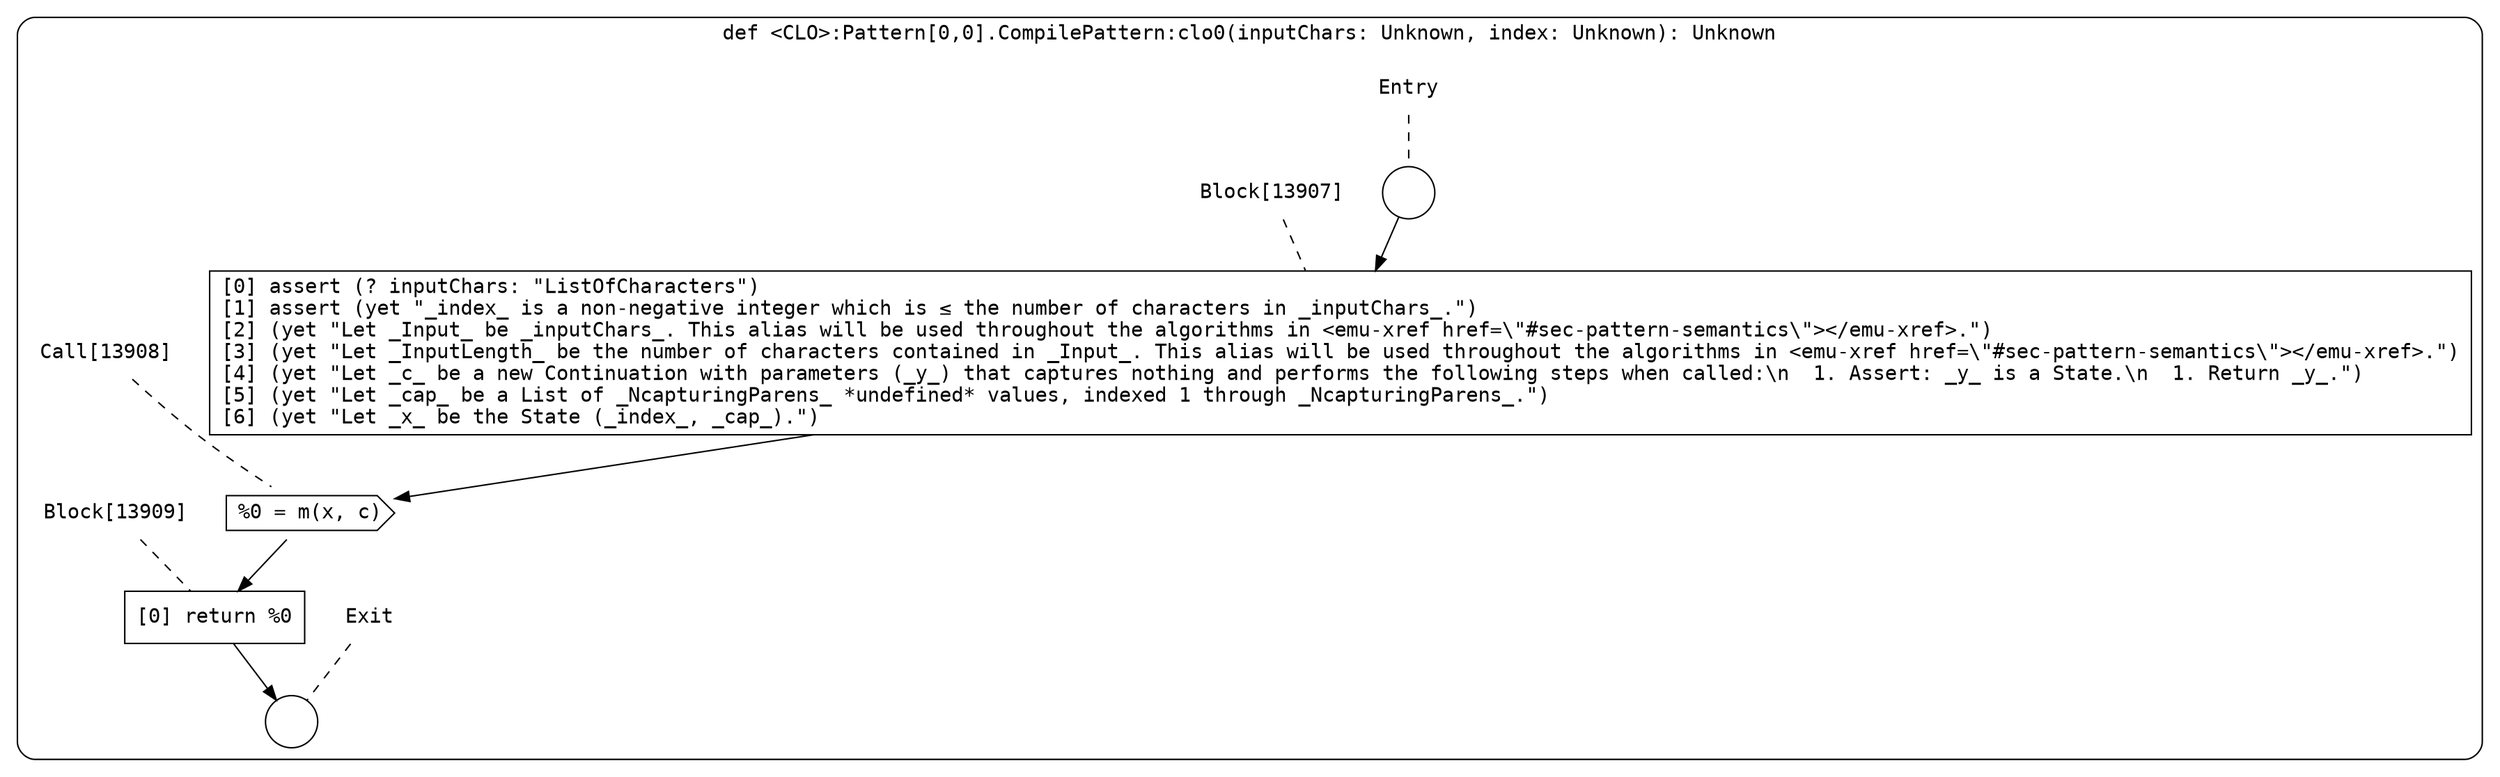 digraph {
  graph [fontname = "Consolas"]
  node [fontname = "Consolas"]
  edge [fontname = "Consolas"]
  subgraph cluster2241 {
    label = "def <CLO>:Pattern[0,0].CompilePattern:clo0(inputChars: Unknown, index: Unknown): Unknown"
    style = rounded
    cluster2241_entry_name [shape=none, label=<<font color="black">Entry</font>>]
    cluster2241_entry_name -> cluster2241_entry [arrowhead=none, color="black", style=dashed]
    cluster2241_entry [shape=circle label=" " color="black" fillcolor="white" style=filled]
    cluster2241_entry -> node13907 [color="black"]
    cluster2241_exit_name [shape=none, label=<<font color="black">Exit</font>>]
    cluster2241_exit_name -> cluster2241_exit [arrowhead=none, color="black", style=dashed]
    cluster2241_exit [shape=circle label=" " color="black" fillcolor="white" style=filled]
    node13907_name [shape=none, label=<<font color="black">Block[13907]</font>>]
    node13907_name -> node13907 [arrowhead=none, color="black", style=dashed]
    node13907 [shape=box, label=<<font color="black">[0] assert (? inputChars: &quot;ListOfCharacters&quot;)<BR ALIGN="LEFT"/>[1] assert (yet &quot;_index_ is a non-negative integer which is &le; the number of characters in _inputChars_.&quot;)<BR ALIGN="LEFT"/>[2] (yet &quot;Let _Input_ be _inputChars_. This alias will be used throughout the algorithms in &lt;emu-xref href=\&quot;#sec-pattern-semantics\&quot;&gt;&lt;/emu-xref&gt;.&quot;)<BR ALIGN="LEFT"/>[3] (yet &quot;Let _InputLength_ be the number of characters contained in _Input_. This alias will be used throughout the algorithms in &lt;emu-xref href=\&quot;#sec-pattern-semantics\&quot;&gt;&lt;/emu-xref&gt;.&quot;)<BR ALIGN="LEFT"/>[4] (yet &quot;Let _c_ be a new Continuation with parameters (_y_) that captures nothing and performs the following steps when called:\n  1. Assert: _y_ is a State.\n  1. Return _y_.&quot;)<BR ALIGN="LEFT"/>[5] (yet &quot;Let _cap_ be a List of _NcapturingParens_ *undefined* values, indexed 1 through _NcapturingParens_.&quot;)<BR ALIGN="LEFT"/>[6] (yet &quot;Let _x_ be the State (_index_, _cap_).&quot;)<BR ALIGN="LEFT"/></font>> color="black" fillcolor="white", style=filled]
    node13907 -> node13908 [color="black"]
    node13908_name [shape=none, label=<<font color="black">Call[13908]</font>>]
    node13908_name -> node13908 [arrowhead=none, color="black", style=dashed]
    node13908 [shape=cds, label=<<font color="black">%0 = m(x, c)</font>> color="black" fillcolor="white", style=filled]
    node13908 -> node13909 [color="black"]
    node13909_name [shape=none, label=<<font color="black">Block[13909]</font>>]
    node13909_name -> node13909 [arrowhead=none, color="black", style=dashed]
    node13909 [shape=box, label=<<font color="black">[0] return %0<BR ALIGN="LEFT"/></font>> color="black" fillcolor="white", style=filled]
    node13909 -> cluster2241_exit [color="black"]
  }
}